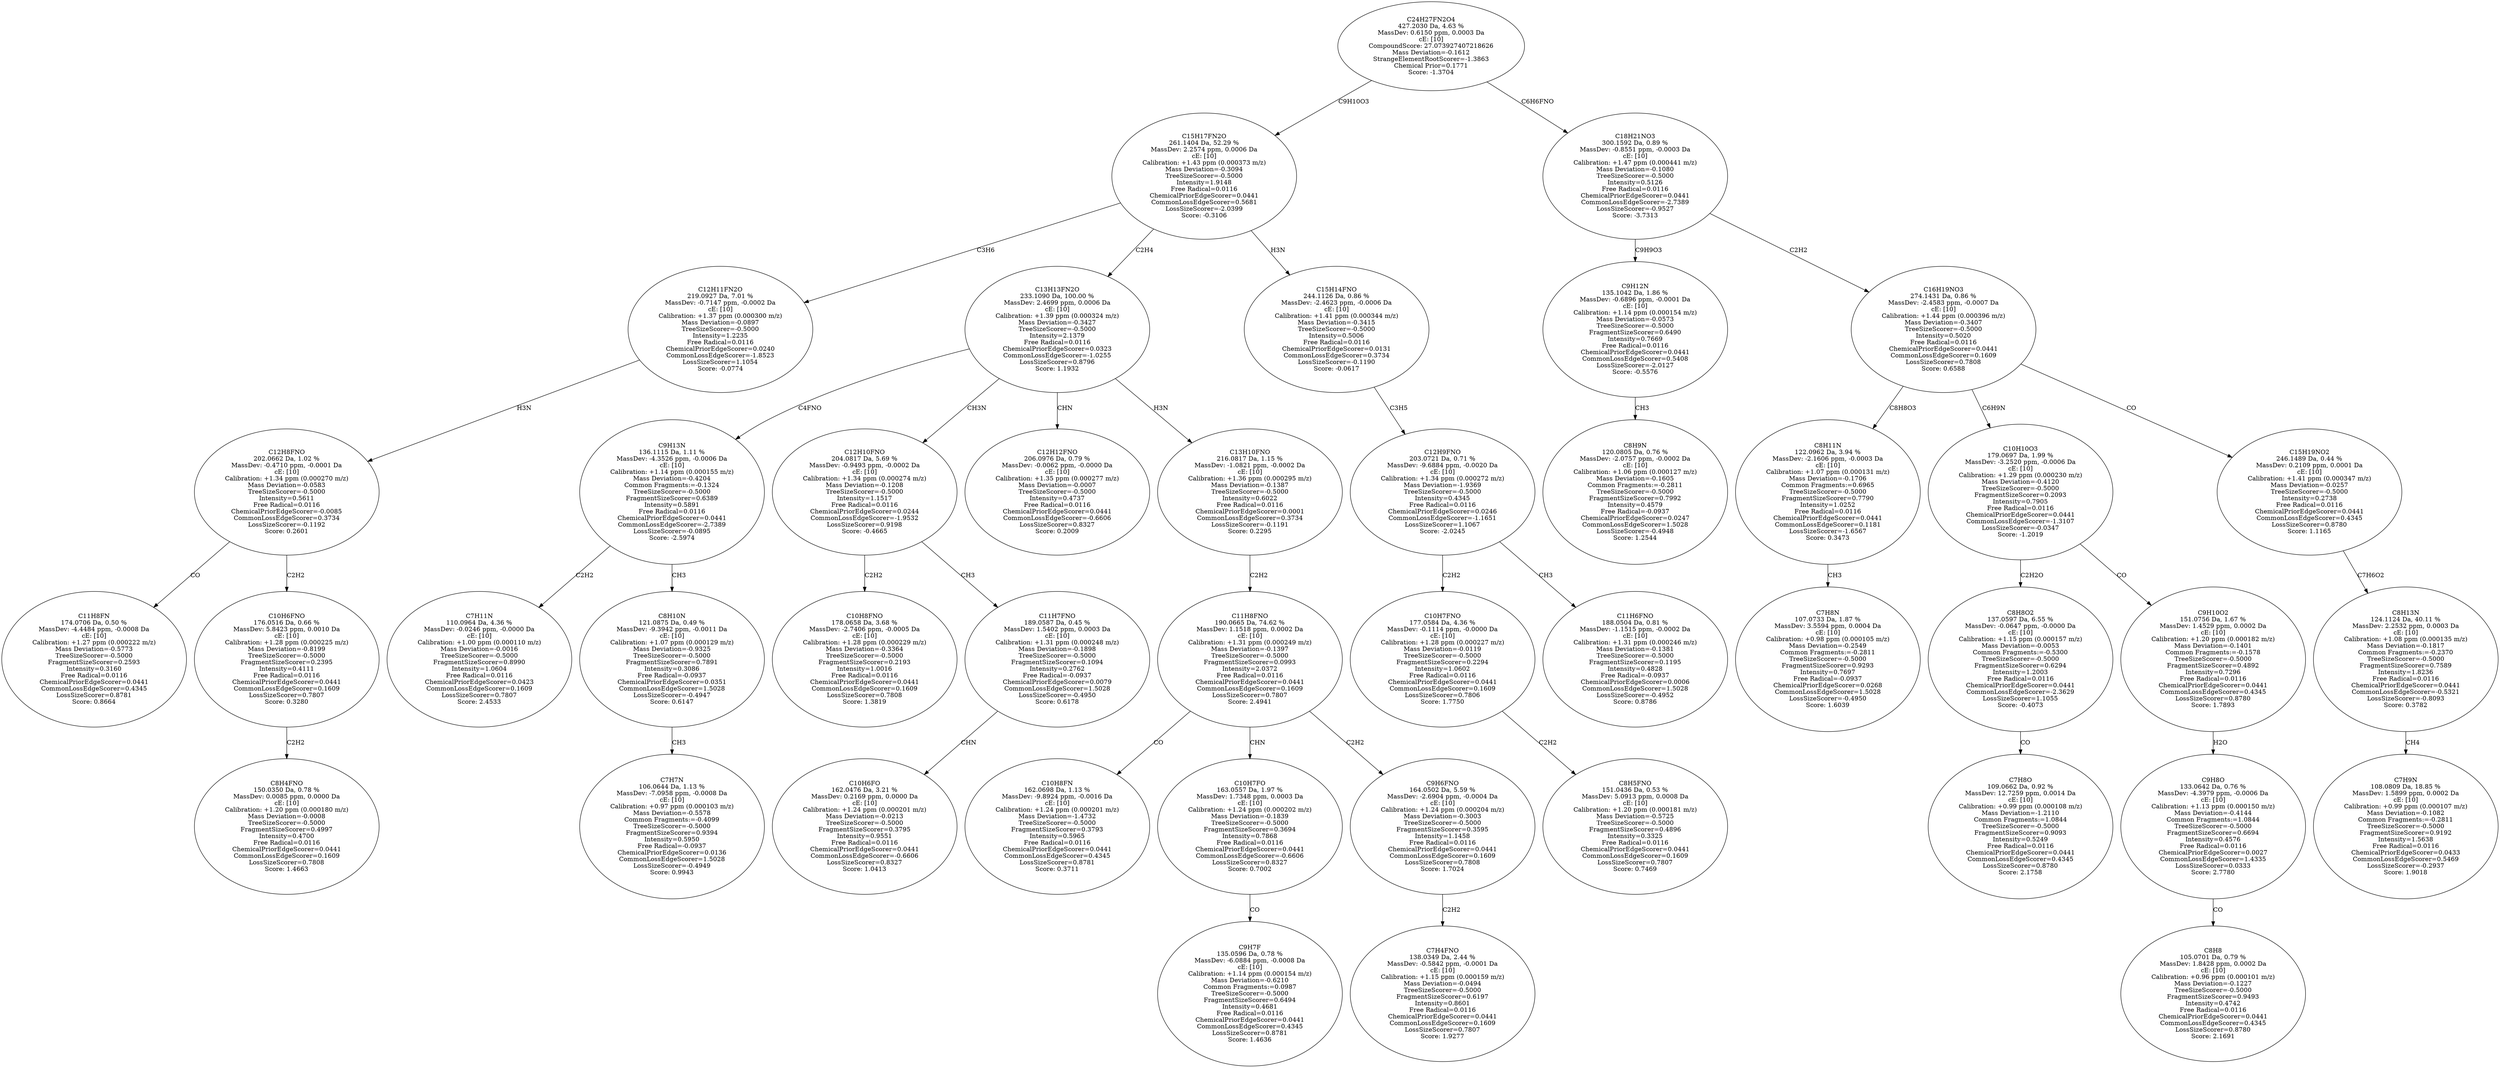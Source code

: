 strict digraph {
v1 [label="C11H8FN\n174.0706 Da, 0.50 %\nMassDev: -4.4484 ppm, -0.0008 Da\ncE: [10]\nCalibration: +1.27 ppm (0.000222 m/z)\nMass Deviation=-0.5773\nTreeSizeScorer=-0.5000\nFragmentSizeScorer=0.2593\nIntensity=0.3160\nFree Radical=0.0116\nChemicalPriorEdgeScorer=0.0441\nCommonLossEdgeScorer=0.4345\nLossSizeScorer=0.8781\nScore: 0.8664"];
v2 [label="C8H4FNO\n150.0350 Da, 0.78 %\nMassDev: 0.0085 ppm, 0.0000 Da\ncE: [10]\nCalibration: +1.20 ppm (0.000180 m/z)\nMass Deviation=-0.0008\nTreeSizeScorer=-0.5000\nFragmentSizeScorer=0.4997\nIntensity=0.4700\nFree Radical=0.0116\nChemicalPriorEdgeScorer=0.0441\nCommonLossEdgeScorer=0.1609\nLossSizeScorer=0.7808\nScore: 1.4663"];
v3 [label="C10H6FNO\n176.0516 Da, 0.66 %\nMassDev: 5.8423 ppm, 0.0010 Da\ncE: [10]\nCalibration: +1.28 ppm (0.000225 m/z)\nMass Deviation=-0.8199\nTreeSizeScorer=-0.5000\nFragmentSizeScorer=0.2395\nIntensity=0.4111\nFree Radical=0.0116\nChemicalPriorEdgeScorer=0.0441\nCommonLossEdgeScorer=0.1609\nLossSizeScorer=0.7807\nScore: 0.3280"];
v4 [label="C12H8FNO\n202.0662 Da, 1.02 %\nMassDev: -0.4710 ppm, -0.0001 Da\ncE: [10]\nCalibration: +1.34 ppm (0.000270 m/z)\nMass Deviation=-0.0583\nTreeSizeScorer=-0.5000\nIntensity=0.5611\nFree Radical=0.0116\nChemicalPriorEdgeScorer=-0.0085\nCommonLossEdgeScorer=0.3734\nLossSizeScorer=-0.1192\nScore: 0.2601"];
v5 [label="C12H11FN2O\n219.0927 Da, 7.01 %\nMassDev: -0.7147 ppm, -0.0002 Da\ncE: [10]\nCalibration: +1.37 ppm (0.000300 m/z)\nMass Deviation=-0.0897\nTreeSizeScorer=-0.5000\nIntensity=1.2235\nFree Radical=0.0116\nChemicalPriorEdgeScorer=0.0240\nCommonLossEdgeScorer=-1.8523\nLossSizeScorer=1.1054\nScore: -0.0774"];
v6 [label="C7H11N\n110.0964 Da, 4.36 %\nMassDev: -0.0246 ppm, -0.0000 Da\ncE: [10]\nCalibration: +1.00 ppm (0.000110 m/z)\nMass Deviation=-0.0016\nTreeSizeScorer=-0.5000\nFragmentSizeScorer=0.8990\nIntensity=1.0604\nFree Radical=0.0116\nChemicalPriorEdgeScorer=0.0423\nCommonLossEdgeScorer=0.1609\nLossSizeScorer=0.7807\nScore: 2.4533"];
v7 [label="C7H7N\n106.0644 Da, 1.13 %\nMassDev: -7.0958 ppm, -0.0008 Da\ncE: [10]\nCalibration: +0.97 ppm (0.000103 m/z)\nMass Deviation=-0.5578\nCommon Fragments:=-0.4099\nTreeSizeScorer=-0.5000\nFragmentSizeScorer=0.9394\nIntensity=0.5950\nFree Radical=-0.0937\nChemicalPriorEdgeScorer=0.0136\nCommonLossEdgeScorer=1.5028\nLossSizeScorer=-0.4949\nScore: 0.9943"];
v8 [label="C8H10N\n121.0875 Da, 0.49 %\nMassDev: -9.3942 ppm, -0.0011 Da\ncE: [10]\nCalibration: +1.07 ppm (0.000129 m/z)\nMass Deviation=-0.9325\nTreeSizeScorer=-0.5000\nFragmentSizeScorer=0.7891\nIntensity=0.3086\nFree Radical=-0.0937\nChemicalPriorEdgeScorer=0.0351\nCommonLossEdgeScorer=1.5028\nLossSizeScorer=-0.4947\nScore: 0.6147"];
v9 [label="C9H13N\n136.1115 Da, 1.11 %\nMassDev: -4.3526 ppm, -0.0006 Da\ncE: [10]\nCalibration: +1.14 ppm (0.000155 m/z)\nMass Deviation=-0.4204\nCommon Fragments:=-0.1324\nTreeSizeScorer=-0.5000\nFragmentSizeScorer=0.6389\nIntensity=0.5891\nFree Radical=0.0116\nChemicalPriorEdgeScorer=0.0441\nCommonLossEdgeScorer=-2.7389\nLossSizeScorer=-0.0895\nScore: -2.5974"];
v10 [label="C10H8FNO\n178.0658 Da, 3.68 %\nMassDev: -2.7406 ppm, -0.0005 Da\ncE: [10]\nCalibration: +1.28 ppm (0.000229 m/z)\nMass Deviation=-0.3364\nTreeSizeScorer=-0.5000\nFragmentSizeScorer=0.2193\nIntensity=1.0016\nFree Radical=0.0116\nChemicalPriorEdgeScorer=0.0441\nCommonLossEdgeScorer=0.1609\nLossSizeScorer=0.7808\nScore: 1.3819"];
v11 [label="C10H6FO\n162.0476 Da, 3.21 %\nMassDev: 0.2169 ppm, 0.0000 Da\ncE: [10]\nCalibration: +1.24 ppm (0.000201 m/z)\nMass Deviation=-0.0213\nTreeSizeScorer=-0.5000\nFragmentSizeScorer=0.3795\nIntensity=0.9551\nFree Radical=0.0116\nChemicalPriorEdgeScorer=0.0441\nCommonLossEdgeScorer=-0.6606\nLossSizeScorer=0.8327\nScore: 1.0413"];
v12 [label="C11H7FNO\n189.0587 Da, 0.45 %\nMassDev: 1.5402 ppm, 0.0003 Da\ncE: [10]\nCalibration: +1.31 ppm (0.000248 m/z)\nMass Deviation=-0.1898\nTreeSizeScorer=-0.5000\nFragmentSizeScorer=0.1094\nIntensity=0.2762\nFree Radical=-0.0937\nChemicalPriorEdgeScorer=0.0079\nCommonLossEdgeScorer=1.5028\nLossSizeScorer=-0.4950\nScore: 0.6178"];
v13 [label="C12H10FNO\n204.0817 Da, 5.69 %\nMassDev: -0.9493 ppm, -0.0002 Da\ncE: [10]\nCalibration: +1.34 ppm (0.000274 m/z)\nMass Deviation=-0.1208\nTreeSizeScorer=-0.5000\nIntensity=1.1517\nFree Radical=0.0116\nChemicalPriorEdgeScorer=0.0244\nCommonLossEdgeScorer=-1.9532\nLossSizeScorer=0.9198\nScore: -0.4665"];
v14 [label="C12H12FNO\n206.0976 Da, 0.79 %\nMassDev: -0.0062 ppm, -0.0000 Da\ncE: [10]\nCalibration: +1.35 ppm (0.000277 m/z)\nMass Deviation=-0.0007\nTreeSizeScorer=-0.5000\nIntensity=0.4737\nFree Radical=0.0116\nChemicalPriorEdgeScorer=0.0441\nCommonLossEdgeScorer=-0.6606\nLossSizeScorer=0.8327\nScore: 0.2009"];
v15 [label="C10H8FN\n162.0698 Da, 1.13 %\nMassDev: -9.8924 ppm, -0.0016 Da\ncE: [10]\nCalibration: +1.24 ppm (0.000201 m/z)\nMass Deviation=-1.4732\nTreeSizeScorer=-0.5000\nFragmentSizeScorer=0.3793\nIntensity=0.5965\nFree Radical=0.0116\nChemicalPriorEdgeScorer=0.0441\nCommonLossEdgeScorer=0.4345\nLossSizeScorer=0.8781\nScore: 0.3711"];
v16 [label="C9H7F\n135.0596 Da, 0.78 %\nMassDev: -6.0884 ppm, -0.0008 Da\ncE: [10]\nCalibration: +1.14 ppm (0.000154 m/z)\nMass Deviation=-0.6210\nCommon Fragments:=0.0987\nTreeSizeScorer=-0.5000\nFragmentSizeScorer=0.6494\nIntensity=0.4681\nFree Radical=0.0116\nChemicalPriorEdgeScorer=0.0441\nCommonLossEdgeScorer=0.4345\nLossSizeScorer=0.8781\nScore: 1.4636"];
v17 [label="C10H7FO\n163.0557 Da, 1.97 %\nMassDev: 1.7348 ppm, 0.0003 Da\ncE: [10]\nCalibration: +1.24 ppm (0.000202 m/z)\nMass Deviation=-0.1839\nTreeSizeScorer=-0.5000\nFragmentSizeScorer=0.3694\nIntensity=0.7868\nFree Radical=0.0116\nChemicalPriorEdgeScorer=0.0441\nCommonLossEdgeScorer=-0.6606\nLossSizeScorer=0.8327\nScore: 0.7002"];
v18 [label="C7H4FNO\n138.0349 Da, 2.44 %\nMassDev: -0.5842 ppm, -0.0001 Da\ncE: [10]\nCalibration: +1.15 ppm (0.000159 m/z)\nMass Deviation=-0.0494\nTreeSizeScorer=-0.5000\nFragmentSizeScorer=0.6197\nIntensity=0.8601\nFree Radical=0.0116\nChemicalPriorEdgeScorer=0.0441\nCommonLossEdgeScorer=0.1609\nLossSizeScorer=0.7807\nScore: 1.9277"];
v19 [label="C9H6FNO\n164.0502 Da, 5.59 %\nMassDev: -2.6904 ppm, -0.0004 Da\ncE: [10]\nCalibration: +1.24 ppm (0.000204 m/z)\nMass Deviation=-0.3003\nTreeSizeScorer=-0.5000\nFragmentSizeScorer=0.3595\nIntensity=1.1458\nFree Radical=0.0116\nChemicalPriorEdgeScorer=0.0441\nCommonLossEdgeScorer=0.1609\nLossSizeScorer=0.7808\nScore: 1.7024"];
v20 [label="C11H8FNO\n190.0665 Da, 74.62 %\nMassDev: 1.1518 ppm, 0.0002 Da\ncE: [10]\nCalibration: +1.31 ppm (0.000249 m/z)\nMass Deviation=-0.1397\nTreeSizeScorer=-0.5000\nFragmentSizeScorer=0.0993\nIntensity=2.0372\nFree Radical=0.0116\nChemicalPriorEdgeScorer=0.0441\nCommonLossEdgeScorer=0.1609\nLossSizeScorer=0.7807\nScore: 2.4941"];
v21 [label="C13H10FNO\n216.0817 Da, 1.15 %\nMassDev: -1.0821 ppm, -0.0002 Da\ncE: [10]\nCalibration: +1.36 ppm (0.000295 m/z)\nMass Deviation=-0.1387\nTreeSizeScorer=-0.5000\nIntensity=0.6022\nFree Radical=0.0116\nChemicalPriorEdgeScorer=0.0001\nCommonLossEdgeScorer=0.3734\nLossSizeScorer=-0.1191\nScore: 0.2295"];
v22 [label="C13H13FN2O\n233.1090 Da, 100.00 %\nMassDev: 2.4699 ppm, 0.0006 Da\ncE: [10]\nCalibration: +1.39 ppm (0.000324 m/z)\nMass Deviation=-0.3427\nTreeSizeScorer=-0.5000\nIntensity=2.1379\nFree Radical=0.0116\nChemicalPriorEdgeScorer=0.0323\nCommonLossEdgeScorer=-1.0255\nLossSizeScorer=0.8796\nScore: 1.1932"];
v23 [label="C8H5FNO\n151.0436 Da, 0.53 %\nMassDev: 5.0913 ppm, 0.0008 Da\ncE: [10]\nCalibration: +1.20 ppm (0.000181 m/z)\nMass Deviation=-0.5725\nTreeSizeScorer=-0.5000\nFragmentSizeScorer=0.4896\nIntensity=0.3325\nFree Radical=0.0116\nChemicalPriorEdgeScorer=0.0441\nCommonLossEdgeScorer=0.1609\nLossSizeScorer=0.7807\nScore: 0.7469"];
v24 [label="C10H7FNO\n177.0584 Da, 4.36 %\nMassDev: -0.1114 ppm, -0.0000 Da\ncE: [10]\nCalibration: +1.28 ppm (0.000227 m/z)\nMass Deviation=-0.0119\nTreeSizeScorer=-0.5000\nFragmentSizeScorer=0.2294\nIntensity=1.0602\nFree Radical=0.0116\nChemicalPriorEdgeScorer=0.0441\nCommonLossEdgeScorer=0.1609\nLossSizeScorer=0.7806\nScore: 1.7750"];
v25 [label="C11H6FNO\n188.0504 Da, 0.81 %\nMassDev: -1.1515 ppm, -0.0002 Da\ncE: [10]\nCalibration: +1.31 ppm (0.000246 m/z)\nMass Deviation=-0.1381\nTreeSizeScorer=-0.5000\nFragmentSizeScorer=0.1195\nIntensity=0.4828\nFree Radical=-0.0937\nChemicalPriorEdgeScorer=0.0006\nCommonLossEdgeScorer=1.5028\nLossSizeScorer=-0.4952\nScore: 0.8786"];
v26 [label="C12H9FNO\n203.0721 Da, 0.71 %\nMassDev: -9.6884 ppm, -0.0020 Da\ncE: [10]\nCalibration: +1.34 ppm (0.000272 m/z)\nMass Deviation=-1.9369\nTreeSizeScorer=-0.5000\nIntensity=0.4345\nFree Radical=0.0116\nChemicalPriorEdgeScorer=0.0246\nCommonLossEdgeScorer=-1.1651\nLossSizeScorer=1.1067\nScore: -2.0245"];
v27 [label="C15H14FNO\n244.1126 Da, 0.86 %\nMassDev: -2.4623 ppm, -0.0006 Da\ncE: [10]\nCalibration: +1.41 ppm (0.000344 m/z)\nMass Deviation=-0.3415\nTreeSizeScorer=-0.5000\nIntensity=0.5006\nFree Radical=0.0116\nChemicalPriorEdgeScorer=0.0131\nCommonLossEdgeScorer=0.3734\nLossSizeScorer=-0.1190\nScore: -0.0617"];
v28 [label="C15H17FN2O\n261.1404 Da, 52.29 %\nMassDev: 2.2574 ppm, 0.0006 Da\ncE: [10]\nCalibration: +1.43 ppm (0.000373 m/z)\nMass Deviation=-0.3094\nTreeSizeScorer=-0.5000\nIntensity=1.9148\nFree Radical=0.0116\nChemicalPriorEdgeScorer=0.0441\nCommonLossEdgeScorer=0.5681\nLossSizeScorer=-2.0399\nScore: -0.3106"];
v29 [label="C8H9N\n120.0805 Da, 0.76 %\nMassDev: -2.0757 ppm, -0.0002 Da\ncE: [10]\nCalibration: +1.06 ppm (0.000127 m/z)\nMass Deviation=-0.1605\nCommon Fragments:=-0.2811\nTreeSizeScorer=-0.5000\nFragmentSizeScorer=0.7992\nIntensity=0.4579\nFree Radical=-0.0937\nChemicalPriorEdgeScorer=0.0247\nCommonLossEdgeScorer=1.5028\nLossSizeScorer=-0.4948\nScore: 1.2544"];
v30 [label="C9H12N\n135.1042 Da, 1.86 %\nMassDev: -0.6896 ppm, -0.0001 Da\ncE: [10]\nCalibration: +1.14 ppm (0.000154 m/z)\nMass Deviation=-0.0573\nTreeSizeScorer=-0.5000\nFragmentSizeScorer=0.6490\nIntensity=0.7669\nFree Radical=0.0116\nChemicalPriorEdgeScorer=0.0441\nCommonLossEdgeScorer=0.5408\nLossSizeScorer=-2.0127\nScore: -0.5576"];
v31 [label="C7H8N\n107.0733 Da, 1.87 %\nMassDev: 3.5594 ppm, 0.0004 Da\ncE: [10]\nCalibration: +0.98 ppm (0.000105 m/z)\nMass Deviation=-0.2549\nCommon Fragments:=-0.2811\nTreeSizeScorer=-0.5000\nFragmentSizeScorer=0.9293\nIntensity=0.7697\nFree Radical=-0.0937\nChemicalPriorEdgeScorer=0.0268\nCommonLossEdgeScorer=1.5028\nLossSizeScorer=-0.4950\nScore: 1.6039"];
v32 [label="C8H11N\n122.0962 Da, 3.94 %\nMassDev: -2.1606 ppm, -0.0003 Da\ncE: [10]\nCalibration: +1.07 ppm (0.000131 m/z)\nMass Deviation=-0.1706\nCommon Fragments:=0.6965\nTreeSizeScorer=-0.5000\nFragmentSizeScorer=0.7790\nIntensity=1.0252\nFree Radical=0.0116\nChemicalPriorEdgeScorer=0.0441\nCommonLossEdgeScorer=0.1181\nLossSizeScorer=-1.6567\nScore: 0.3473"];
v33 [label="C7H8O\n109.0662 Da, 0.92 %\nMassDev: 12.7259 ppm, 0.0014 Da\ncE: [10]\nCalibration: +0.99 ppm (0.000108 m/z)\nMass Deviation=-1.2110\nCommon Fragments:=1.0844\nTreeSizeScorer=-0.5000\nFragmentSizeScorer=0.9093\nIntensity=0.5249\nFree Radical=0.0116\nChemicalPriorEdgeScorer=0.0441\nCommonLossEdgeScorer=0.4345\nLossSizeScorer=0.8780\nScore: 2.1758"];
v34 [label="C8H8O2\n137.0597 Da, 6.55 %\nMassDev: -0.0647 ppm, -0.0000 Da\ncE: [10]\nCalibration: +1.15 ppm (0.000157 m/z)\nMass Deviation=-0.0053\nCommon Fragments:=-0.5300\nTreeSizeScorer=-0.5000\nFragmentSizeScorer=0.6294\nIntensity=1.2003\nFree Radical=0.0116\nChemicalPriorEdgeScorer=0.0441\nCommonLossEdgeScorer=-2.3629\nLossSizeScorer=1.1055\nScore: -0.4073"];
v35 [label="C8H8\n105.0701 Da, 0.79 %\nMassDev: 1.8428 ppm, 0.0002 Da\ncE: [10]\nCalibration: +0.96 ppm (0.000101 m/z)\nMass Deviation=-0.1227\nTreeSizeScorer=-0.5000\nFragmentSizeScorer=0.9493\nIntensity=0.4742\nFree Radical=0.0116\nChemicalPriorEdgeScorer=0.0441\nCommonLossEdgeScorer=0.4345\nLossSizeScorer=0.8780\nScore: 2.1691"];
v36 [label="C9H8O\n133.0642 Da, 0.76 %\nMassDev: -4.3979 ppm, -0.0006 Da\ncE: [10]\nCalibration: +1.13 ppm (0.000150 m/z)\nMass Deviation=-0.4144\nCommon Fragments:=1.0844\nTreeSizeScorer=-0.5000\nFragmentSizeScorer=0.6694\nIntensity=0.4576\nFree Radical=0.0116\nChemicalPriorEdgeScorer=0.0027\nCommonLossEdgeScorer=1.4335\nLossSizeScorer=0.0333\nScore: 2.7780"];
v37 [label="C9H10O2\n151.0756 Da, 1.67 %\nMassDev: 1.4529 ppm, 0.0002 Da\ncE: [10]\nCalibration: +1.20 ppm (0.000182 m/z)\nMass Deviation=-0.1401\nCommon Fragments:=-0.1578\nTreeSizeScorer=-0.5000\nFragmentSizeScorer=0.4892\nIntensity=0.7296\nFree Radical=0.0116\nChemicalPriorEdgeScorer=0.0441\nCommonLossEdgeScorer=0.4345\nLossSizeScorer=0.8780\nScore: 1.7893"];
v38 [label="C10H10O3\n179.0697 Da, 1.99 %\nMassDev: -3.2520 ppm, -0.0006 Da\ncE: [10]\nCalibration: +1.29 ppm (0.000230 m/z)\nMass Deviation=-0.4120\nTreeSizeScorer=-0.5000\nFragmentSizeScorer=0.2093\nIntensity=0.7905\nFree Radical=0.0116\nChemicalPriorEdgeScorer=0.0441\nCommonLossEdgeScorer=-1.3107\nLossSizeScorer=-0.0347\nScore: -1.2019"];
v39 [label="C7H9N\n108.0809 Da, 18.85 %\nMassDev: 1.5899 ppm, 0.0002 Da\ncE: [10]\nCalibration: +0.99 ppm (0.000107 m/z)\nMass Deviation=-0.1082\nCommon Fragments:=-0.2811\nTreeSizeScorer=-0.5000\nFragmentSizeScorer=0.9192\nIntensity=1.5638\nFree Radical=0.0116\nChemicalPriorEdgeScorer=0.0433\nCommonLossEdgeScorer=0.5469\nLossSizeScorer=-0.2937\nScore: 1.9018"];
v40 [label="C8H13N\n124.1124 Da, 40.11 %\nMassDev: 2.2532 ppm, 0.0003 Da\ncE: [10]\nCalibration: +1.08 ppm (0.000135 m/z)\nMass Deviation=-0.1817\nCommon Fragments:=-0.2370\nTreeSizeScorer=-0.5000\nFragmentSizeScorer=0.7589\nIntensity=1.8236\nFree Radical=0.0116\nChemicalPriorEdgeScorer=0.0441\nCommonLossEdgeScorer=-0.5321\nLossSizeScorer=-0.8093\nScore: 0.3782"];
v41 [label="C15H19NO2\n246.1489 Da, 0.44 %\nMassDev: 0.2109 ppm, 0.0001 Da\ncE: [10]\nCalibration: +1.41 ppm (0.000347 m/z)\nMass Deviation=-0.0257\nTreeSizeScorer=-0.5000\nIntensity=0.2738\nFree Radical=0.0116\nChemicalPriorEdgeScorer=0.0441\nCommonLossEdgeScorer=0.4345\nLossSizeScorer=0.8780\nScore: 1.1165"];
v42 [label="C16H19NO3\n274.1431 Da, 0.86 %\nMassDev: -2.4583 ppm, -0.0007 Da\ncE: [10]\nCalibration: +1.44 ppm (0.000396 m/z)\nMass Deviation=-0.3407\nTreeSizeScorer=-0.5000\nIntensity=0.5020\nFree Radical=0.0116\nChemicalPriorEdgeScorer=0.0441\nCommonLossEdgeScorer=0.1609\nLossSizeScorer=0.7808\nScore: 0.6588"];
v43 [label="C18H21NO3\n300.1592 Da, 0.89 %\nMassDev: -0.8551 ppm, -0.0003 Da\ncE: [10]\nCalibration: +1.47 ppm (0.000441 m/z)\nMass Deviation=-0.1080\nTreeSizeScorer=-0.5000\nIntensity=0.5126\nFree Radical=0.0116\nChemicalPriorEdgeScorer=0.0441\nCommonLossEdgeScorer=-2.7389\nLossSizeScorer=-0.9527\nScore: -3.7313"];
v44 [label="C24H27FN2O4\n427.2030 Da, 4.63 %\nMassDev: 0.6150 ppm, 0.0003 Da\ncE: [10]\nCompoundScore: 27.073927407218626\nMass Deviation=-0.1612\nStrangeElementRootScorer=-1.3863\nChemical Prior=0.1771\nScore: -1.3704"];
v4 -> v1 [label="CO"];
v3 -> v2 [label="C2H2"];
v4 -> v3 [label="C2H2"];
v5 -> v4 [label="H3N"];
v28 -> v5 [label="C3H6"];
v9 -> v6 [label="C2H2"];
v8 -> v7 [label="CH3"];
v9 -> v8 [label="CH3"];
v22 -> v9 [label="C4FNO"];
v13 -> v10 [label="C2H2"];
v12 -> v11 [label="CHN"];
v13 -> v12 [label="CH3"];
v22 -> v13 [label="CH3N"];
v22 -> v14 [label="CHN"];
v20 -> v15 [label="CO"];
v17 -> v16 [label="CO"];
v20 -> v17 [label="CHN"];
v19 -> v18 [label="C2H2"];
v20 -> v19 [label="C2H2"];
v21 -> v20 [label="C2H2"];
v22 -> v21 [label="H3N"];
v28 -> v22 [label="C2H4"];
v24 -> v23 [label="C2H2"];
v26 -> v24 [label="C2H2"];
v26 -> v25 [label="CH3"];
v27 -> v26 [label="C3H5"];
v28 -> v27 [label="H3N"];
v44 -> v28 [label="C9H10O3"];
v30 -> v29 [label="CH3"];
v43 -> v30 [label="C9H9O3"];
v32 -> v31 [label="CH3"];
v42 -> v32 [label="C8H8O3"];
v34 -> v33 [label="CO"];
v38 -> v34 [label="C2H2O"];
v36 -> v35 [label="CO"];
v37 -> v36 [label="H2O"];
v38 -> v37 [label="CO"];
v42 -> v38 [label="C6H9N"];
v40 -> v39 [label="CH4"];
v41 -> v40 [label="C7H6O2"];
v42 -> v41 [label="CO"];
v43 -> v42 [label="C2H2"];
v44 -> v43 [label="C6H6FNO"];
}